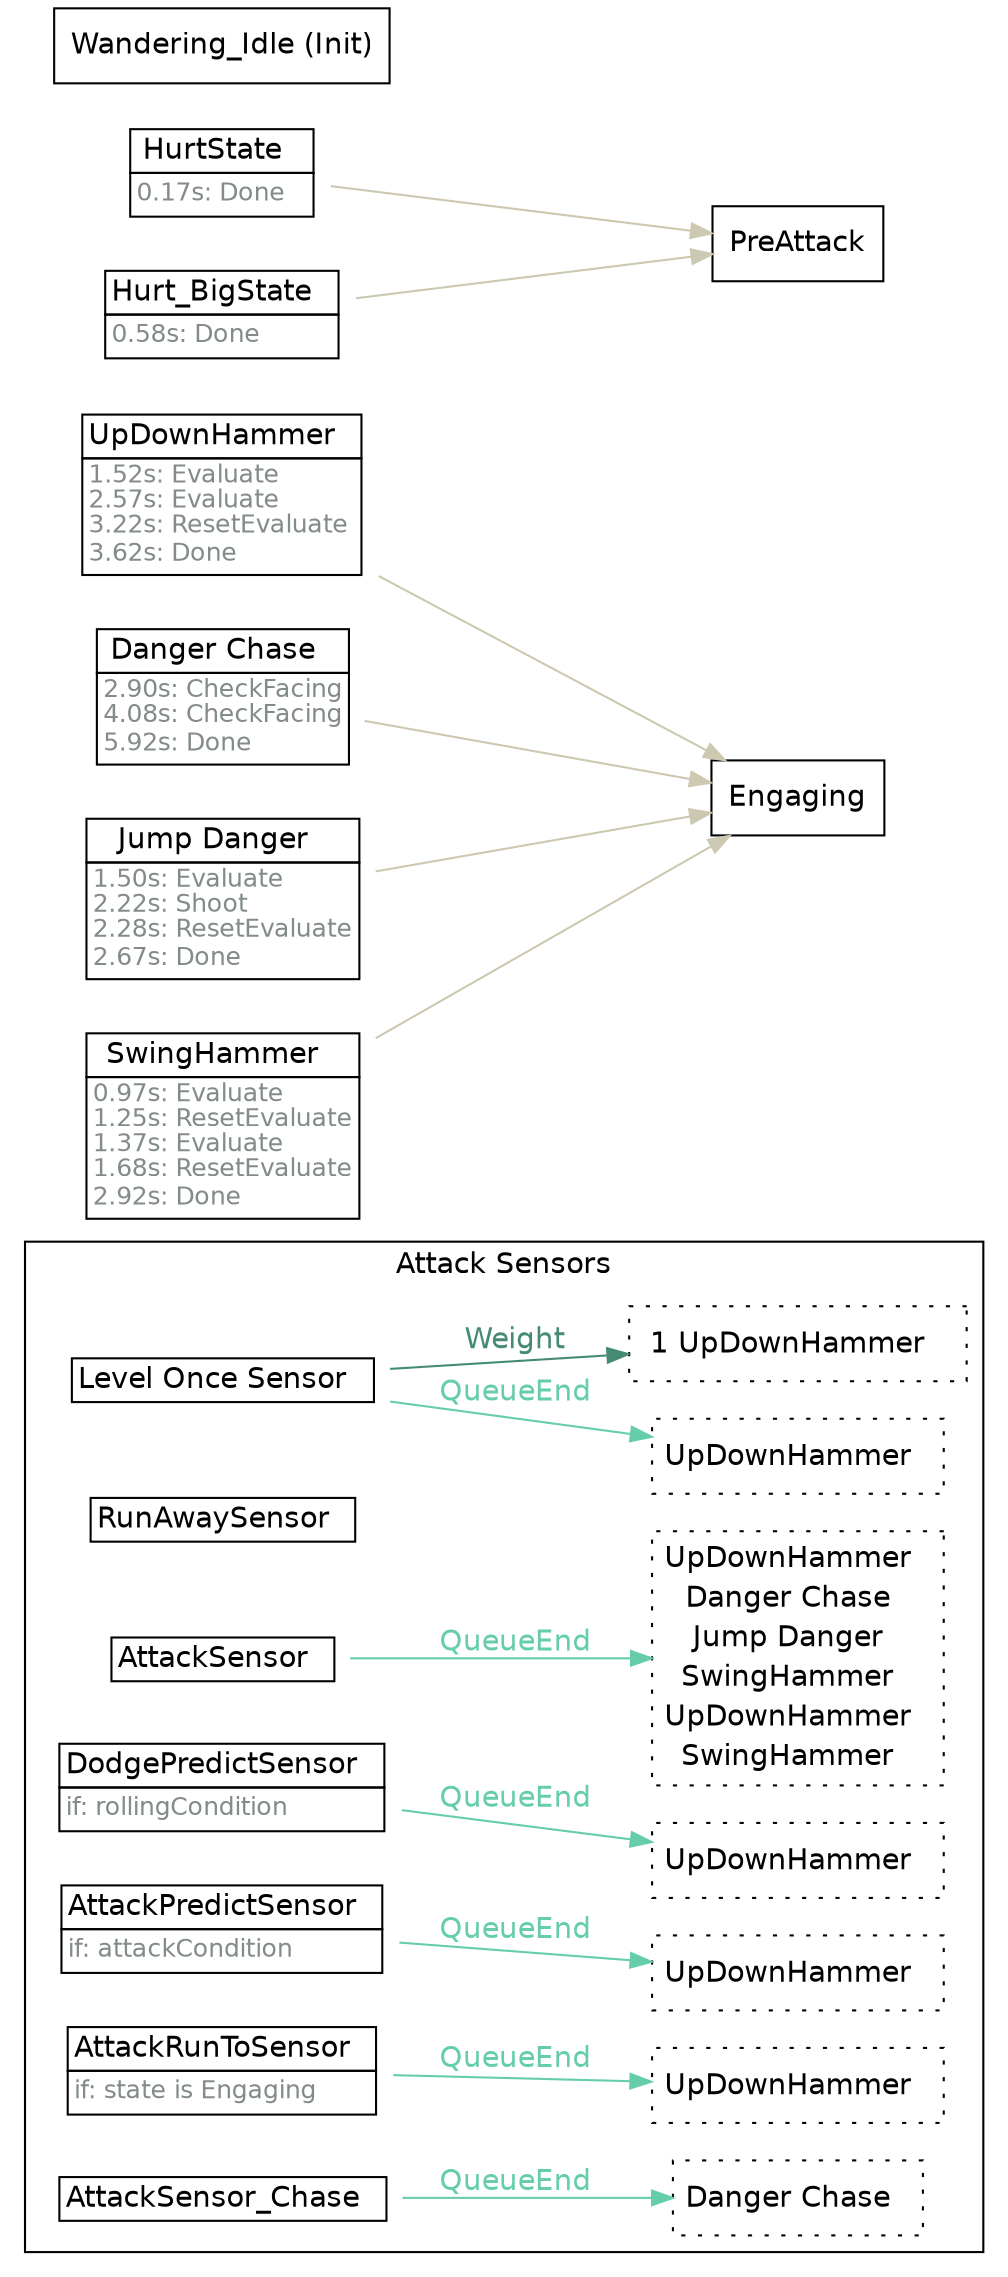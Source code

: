 strict digraph "Foo" {
	"rankdir"="LR";
	node ["shape"="box","fontname"="Helvetica"];
	edge ["fontname"="Helvetica"];
	subgraph "cluster_attacksensors" {
		"rank"="sink";
		"label"="Attack Sensors";
		"fontname"="Helvetica";
		"Level Once Sensor" ["shape"="plaintext","label"=<<TABLE border="0" cellspacing="0" cellborder="1" cellpadding="2"><TR><TD>Level Once Sensor  </TD></TR></TABLE>>]
		"Level Once Sensor_linked" ["shape"="box","style"="dotted","label"=<<TABLE border="0" cellspacing="0" cellborder="0" cellpadding="2"><TR><TD>UpDownHammer  </TD></TR></TABLE>>,"margin"="0.05"]
		"Level Once Sensor" -> "Level Once Sensor_linked"  ["label"="QueueEnd","color"="aquamarine3","fontcolor"="aquamarine3"]
		"Level Once Sensor_weight" ["shape"="box","style"="dotted","label"=<<TABLE border="0" cellspacing="0" cellborder="0" cellpadding="2"><TR><TD>1 UpDownHammer  </TD></TR></TABLE>>]
		"Level Once Sensor" -> "Level Once Sensor_weight"  ["label"="Weight","color"="aquamarine4","fontcolor"="aquamarine4"]
		"RunAwaySensor" ["shape"="plaintext","label"=<<TABLE border="0" cellspacing="0" cellborder="1" cellpadding="2"><TR><TD>RunAwaySensor  </TD></TR></TABLE>>]
		"AttackSensor" ["shape"="plaintext","label"=<<TABLE border="0" cellspacing="0" cellborder="1" cellpadding="2"><TR><TD>AttackSensor  </TD></TR></TABLE>>]
		"AttackSensor_linked" ["shape"="box","style"="dotted","label"=<<TABLE border="0" cellspacing="0" cellborder="0" cellpadding="2"><TR><TD>UpDownHammer  </TD></TR><TR><TD>Danger Chase  </TD></TR><TR><TD>Jump Danger  </TD></TR><TR><TD>SwingHammer  </TD></TR><TR><TD>UpDownHammer  </TD></TR><TR><TD>SwingHammer  </TD></TR></TABLE>>,"margin"="0.05"]
		"AttackSensor" -> "AttackSensor_linked"  ["label"="QueueEnd","color"="aquamarine3","fontcolor"="aquamarine3"]
		"DodgePredictSensor" ["shape"="plaintext","label"=<<TABLE border="0" cellspacing="0" cellborder="1" cellpadding="2"><TR><TD>DodgePredictSensor  </TD></TR><TR><TD align="left" balign="left"><FONT point-size="12" color="azure4">if: rollingCondition</FONT>  </TD></TR></TABLE>>]
		"DodgePredictSensor_linked" ["shape"="box","style"="dotted","label"=<<TABLE border="0" cellspacing="0" cellborder="0" cellpadding="2"><TR><TD>UpDownHammer  </TD></TR></TABLE>>,"margin"="0.05"]
		"DodgePredictSensor" -> "DodgePredictSensor_linked"  ["label"="QueueEnd","color"="aquamarine3","fontcolor"="aquamarine3"]
		"AttackPredictSensor" ["shape"="plaintext","label"=<<TABLE border="0" cellspacing="0" cellborder="1" cellpadding="2"><TR><TD>AttackPredictSensor  </TD></TR><TR><TD align="left" balign="left"><FONT point-size="12" color="azure4">if: attackCondition</FONT>  </TD></TR></TABLE>>]
		"AttackPredictSensor_linked" ["shape"="box","style"="dotted","label"=<<TABLE border="0" cellspacing="0" cellborder="0" cellpadding="2"><TR><TD>UpDownHammer  </TD></TR></TABLE>>,"margin"="0.05"]
		"AttackPredictSensor" -> "AttackPredictSensor_linked"  ["label"="QueueEnd","color"="aquamarine3","fontcolor"="aquamarine3"]
		"AttackRunToSensor" ["shape"="plaintext","label"=<<TABLE border="0" cellspacing="0" cellborder="1" cellpadding="2"><TR><TD>AttackRunToSensor  </TD></TR><TR><TD align="left" balign="left"><FONT point-size="12" color="azure4">if: state is Engaging</FONT>  </TD></TR></TABLE>>]
		"AttackRunToSensor_linked" ["shape"="box","style"="dotted","label"=<<TABLE border="0" cellspacing="0" cellborder="0" cellpadding="2"><TR><TD>UpDownHammer  </TD></TR></TABLE>>,"margin"="0.05"]
		"AttackRunToSensor" -> "AttackRunToSensor_linked"  ["label"="QueueEnd","color"="aquamarine3","fontcolor"="aquamarine3"]
		"AttackSensor_Chase" ["shape"="plaintext","label"=<<TABLE border="0" cellspacing="0" cellborder="1" cellpadding="2"><TR><TD>AttackSensor_Chase  </TD></TR></TABLE>>]
		"AttackSensor_Chase_linked" ["shape"="box","style"="dotted","label"=<<TABLE border="0" cellspacing="0" cellborder="0" cellpadding="2"><TR><TD>Danger Chase  </TD></TR></TABLE>>,"margin"="0.05"]
		"AttackSensor_Chase" -> "AttackSensor_Chase_linked"  ["label"="QueueEnd","color"="aquamarine3","fontcolor"="aquamarine3"]
	}
	
	"UpDownHammer" -> "Engaging"  ["color"="cornsilk3","fontcolor"="cornsilk3"]
	"UpDownHammer" ["shape"="plaintext","label"=<<TABLE border="0" cellspacing="0" cellborder="1" cellpadding="2"><TR><TD>UpDownHammer  </TD></TR><TR><TD align="left" balign="left"><FONT point-size="12" color="azure4">1.52s: Evaluate<br/>2.57s: Evaluate<br/>3.22s: ResetEvaluate<br/>3.62s: Done</FONT>  </TD></TR></TABLE>>]
	"Danger Chase" -> "Engaging"  ["color"="cornsilk3","fontcolor"="cornsilk3"]
	"Danger Chase" ["shape"="plaintext","label"=<<TABLE border="0" cellspacing="0" cellborder="1" cellpadding="2"><TR><TD>Danger Chase  </TD></TR><TR><TD align="left" balign="left"><FONT point-size="12" color="azure4">2.90s: CheckFacing<br/>4.08s: CheckFacing<br/>5.92s: Done</FONT>  </TD></TR></TABLE>>]
	"Jump Danger" -> "Engaging"  ["color"="cornsilk3","fontcolor"="cornsilk3"]
	"Jump Danger" ["shape"="plaintext","label"=<<TABLE border="0" cellspacing="0" cellborder="1" cellpadding="2"><TR><TD>Jump Danger  </TD></TR><TR><TD align="left" balign="left"><FONT point-size="12" color="azure4">1.50s: Evaluate<br/>2.22s: Shoot<br/>2.28s: ResetEvaluate<br/>2.67s: Done</FONT>  </TD></TR></TABLE>>]
	"SwingHammer" -> "Engaging"  ["color"="cornsilk3","fontcolor"="cornsilk3"]
	"SwingHammer" ["shape"="plaintext","label"=<<TABLE border="0" cellspacing="0" cellborder="1" cellpadding="2"><TR><TD>SwingHammer  </TD></TR><TR><TD align="left" balign="left"><FONT point-size="12" color="azure4">0.97s: Evaluate<br/>1.25s: ResetEvaluate<br/>1.37s: Evaluate<br/>1.68s: ResetEvaluate<br/>2.92s: Done</FONT>  </TD></TR></TABLE>>]
	"HurtState" -> "PreAttack"  ["color"="cornsilk3","fontcolor"="cornsilk3"]
	"HurtState" ["shape"="plaintext","label"=<<TABLE border="0" cellspacing="0" cellborder="1" cellpadding="2"><TR><TD>HurtState  </TD></TR><TR><TD align="left" balign="left"><FONT point-size="12" color="azure4">0.17s: Done</FONT>  </TD></TR></TABLE>>]
	"Hurt_BigState" -> "PreAttack"  ["color"="cornsilk3","fontcolor"="cornsilk3"]
	"Hurt_BigState" ["shape"="plaintext","label"=<<TABLE border="0" cellspacing="0" cellborder="1" cellpadding="2"><TR><TD>Hurt_BigState  </TD></TR><TR><TD align="left" balign="left"><FONT point-size="12" color="azure4">0.58s: Done</FONT>  </TD></TR></TABLE>>]
	"Wandering_Idle" ["label"="Wandering_Idle (Init)"]
}
